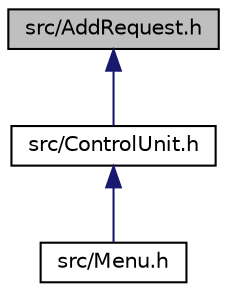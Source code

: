 digraph "src/AddRequest.h"
{
 // LATEX_PDF_SIZE
  edge [fontname="Helvetica",fontsize="10",labelfontname="Helvetica",labelfontsize="10"];
  node [fontname="Helvetica",fontsize="10",shape=record];
  Node1 [label="src/AddRequest.h",height=0.2,width=0.4,color="black", fillcolor="grey75", style="filled", fontcolor="black",tooltip=" "];
  Node1 -> Node2 [dir="back",color="midnightblue",fontsize="10",style="solid"];
  Node2 [label="src/ControlUnit.h",height=0.2,width=0.4,color="black", fillcolor="white", style="filled",URL="$_control_unit_8h.html",tooltip=" "];
  Node2 -> Node3 [dir="back",color="midnightblue",fontsize="10",style="solid"];
  Node3 [label="src/Menu.h",height=0.2,width=0.4,color="black", fillcolor="white", style="filled",URL="$_menu_8h.html",tooltip=" "];
}
